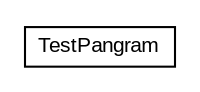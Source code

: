 #!/usr/local/bin/dot
#
# Class diagram 
# Generated by UMLGraph version R5_6 (http://www.umlgraph.org/)
#

digraph G {
	edge [fontname="arial",fontsize=10,labelfontname="arial",labelfontsize=10];
	node [fontname="arial",fontsize=10,shape=plaintext];
	nodesep=0.25;
	ranksep=0.5;
	// java_oo.pangram.TestPangram
	c516 [label=<<table title="java_oo.pangram.TestPangram" border="0" cellborder="1" cellspacing="0" cellpadding="2" port="p" href="./TestPangram.html">
		<tr><td><table border="0" cellspacing="0" cellpadding="1">
<tr><td align="center" balign="center"> TestPangram </td></tr>
		</table></td></tr>
		</table>>, URL="./TestPangram.html", fontname="arial", fontcolor="black", fontsize=10.0];
}

